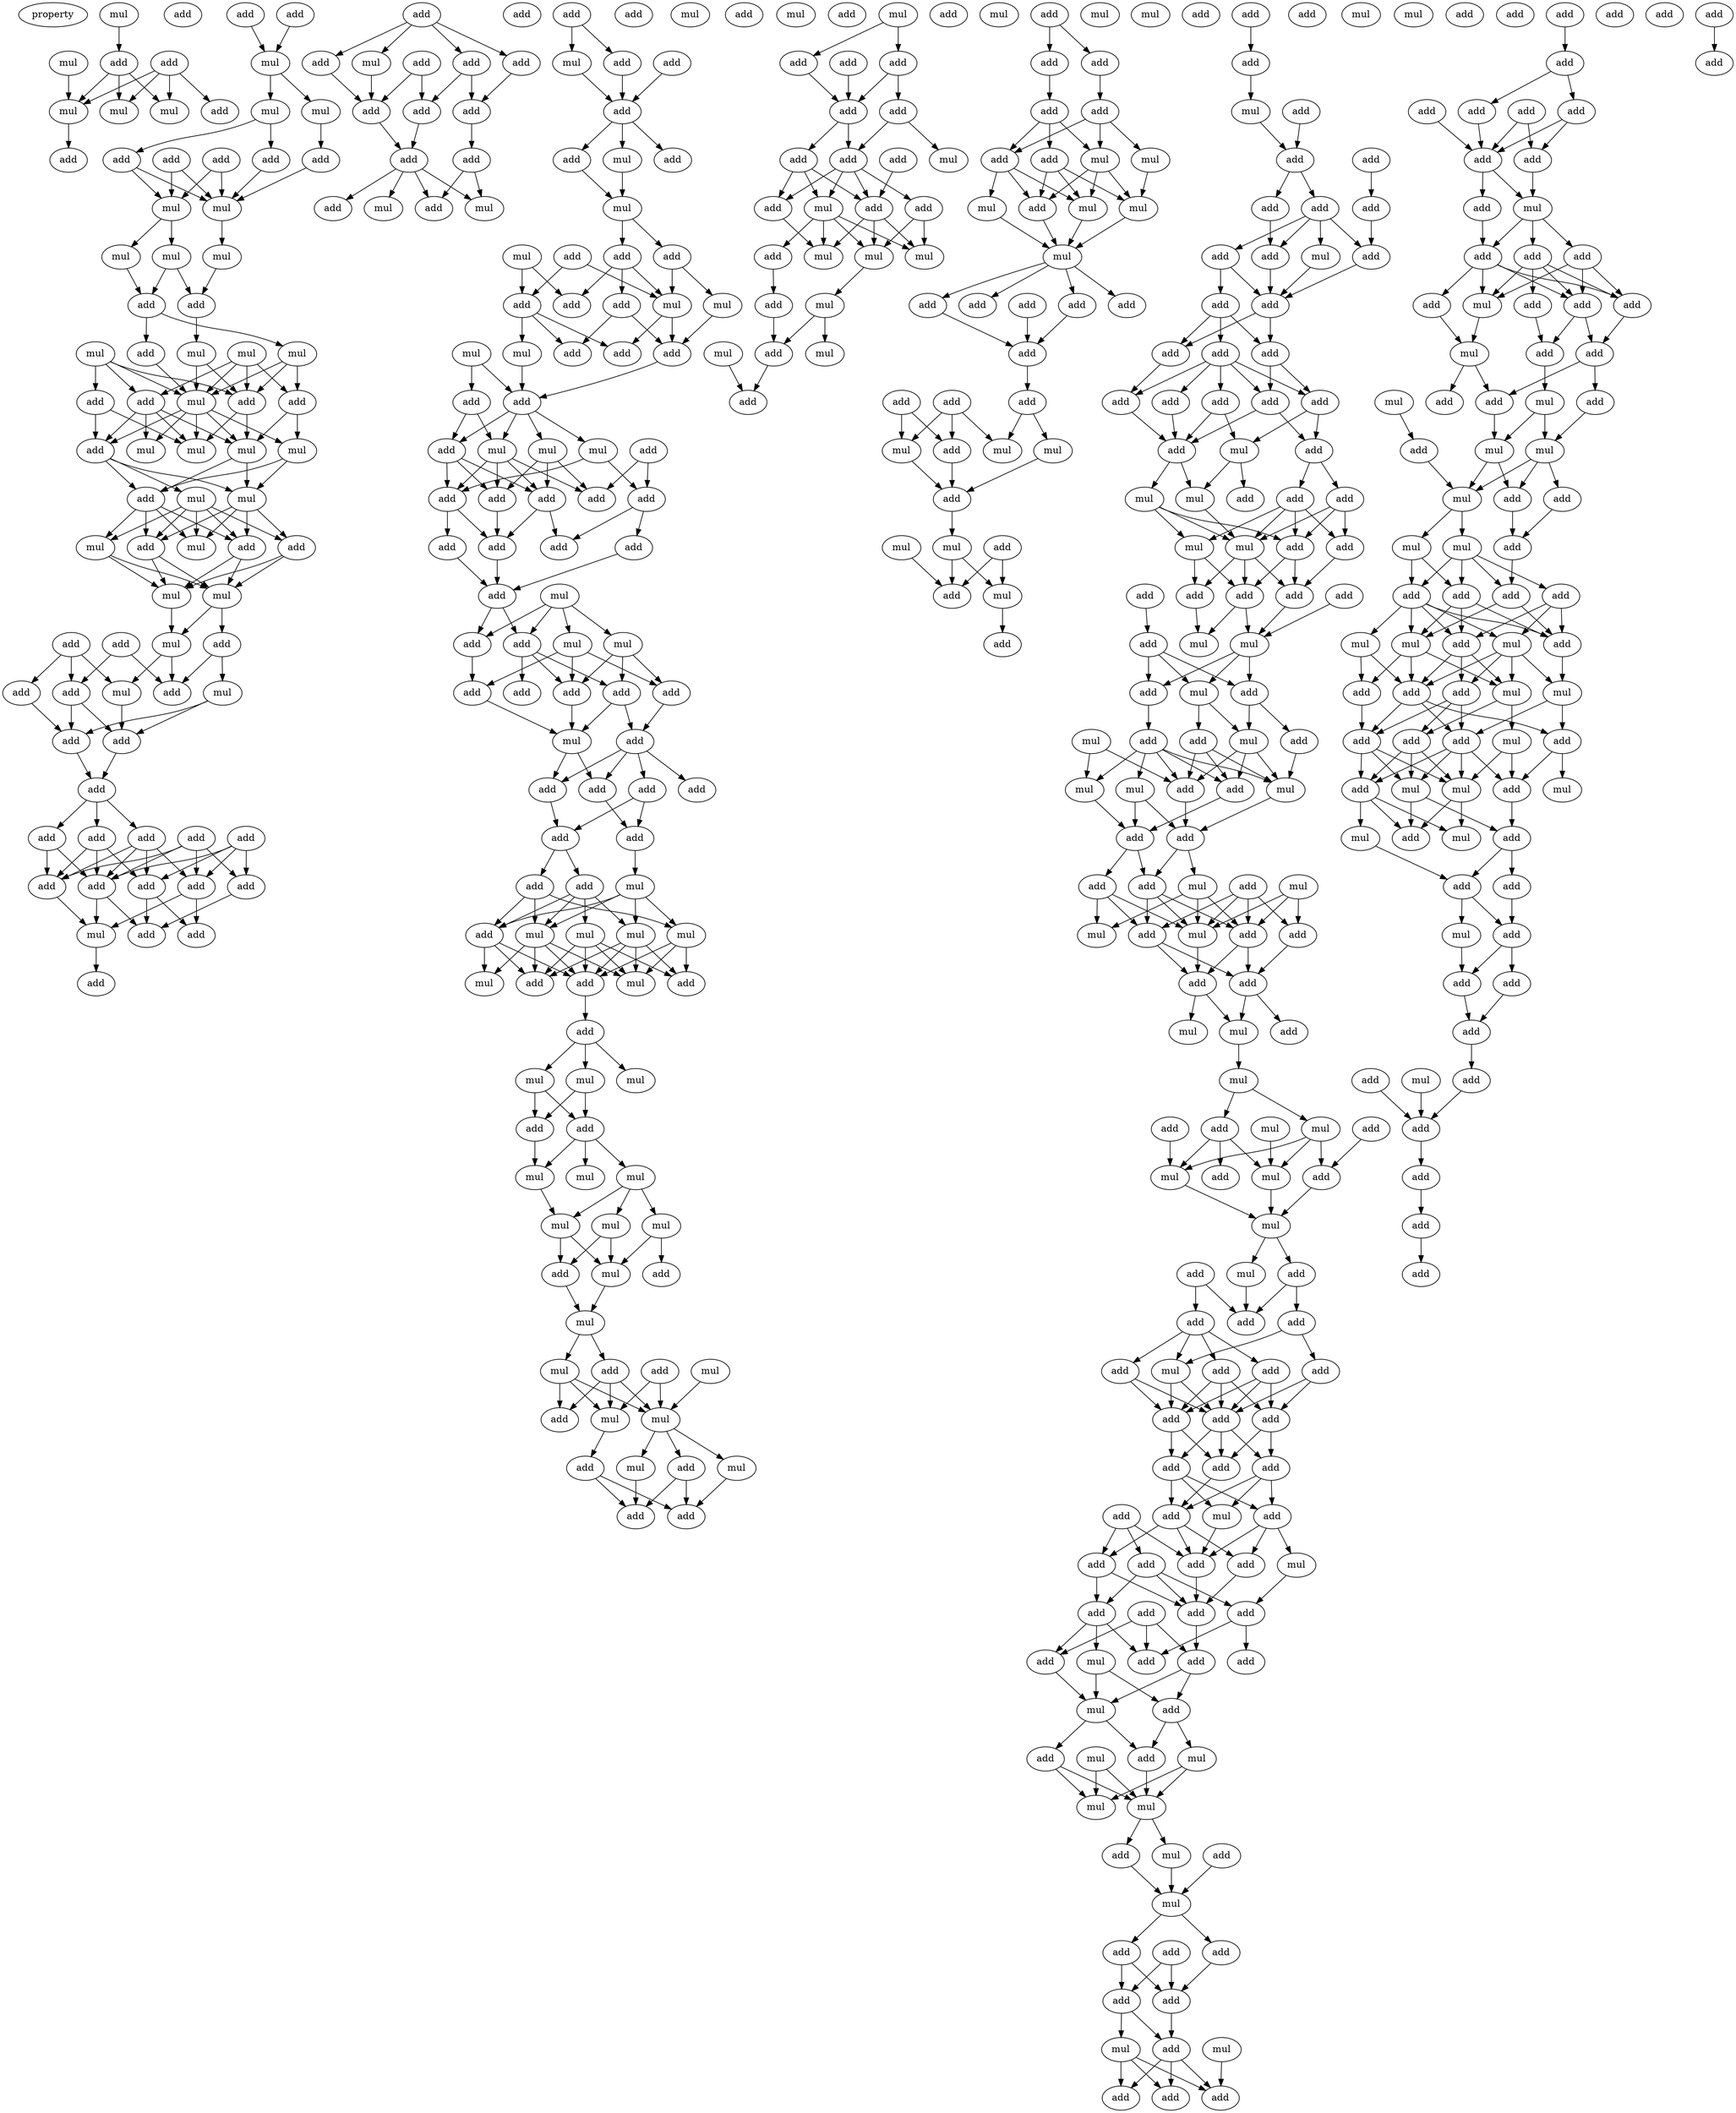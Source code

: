 digraph {
    node [fontcolor=black]
    property [mul=2,lf=1.1]
    0 [ label = mul ];
    1 [ label = add ];
    2 [ label = mul ];
    3 [ label = add ];
    4 [ label = add ];
    5 [ label = mul ];
    6 [ label = mul ];
    7 [ label = add ];
    8 [ label = mul ];
    9 [ label = add ];
    10 [ label = add ];
    11 [ label = add ];
    12 [ label = mul ];
    13 [ label = mul ];
    14 [ label = mul ];
    15 [ label = add ];
    16 [ label = add ];
    17 [ label = add ];
    18 [ label = add ];
    19 [ label = add ];
    20 [ label = mul ];
    21 [ label = mul ];
    22 [ label = mul ];
    23 [ label = mul ];
    24 [ label = mul ];
    25 [ label = add ];
    26 [ label = add ];
    27 [ label = mul ];
    28 [ label = mul ];
    29 [ label = mul ];
    30 [ label = add ];
    31 [ label = mul ];
    32 [ label = mul ];
    33 [ label = add ];
    34 [ label = add ];
    35 [ label = add ];
    36 [ label = add ];
    37 [ label = mul ];
    38 [ label = mul ];
    39 [ label = mul ];
    40 [ label = add ];
    41 [ label = mul ];
    42 [ label = add ];
    43 [ label = mul ];
    44 [ label = mul ];
    45 [ label = add ];
    46 [ label = mul ];
    47 [ label = add ];
    48 [ label = add ];
    49 [ label = mul ];
    50 [ label = mul ];
    51 [ label = mul ];
    52 [ label = add ];
    53 [ label = mul ];
    54 [ label = add ];
    55 [ label = add ];
    56 [ label = mul ];
    57 [ label = add ];
    58 [ label = mul ];
    59 [ label = add ];
    60 [ label = add ];
    61 [ label = add ];
    62 [ label = add ];
    63 [ label = add ];
    64 [ label = add ];
    65 [ label = add ];
    66 [ label = add ];
    67 [ label = add ];
    68 [ label = add ];
    69 [ label = add ];
    70 [ label = add ];
    71 [ label = add ];
    72 [ label = add ];
    73 [ label = add ];
    74 [ label = add ];
    75 [ label = mul ];
    76 [ label = add ];
    77 [ label = add ];
    78 [ label = add ];
    79 [ label = mul ];
    80 [ label = add ];
    81 [ label = add ];
    82 [ label = add ];
    83 [ label = add ];
    84 [ label = add ];
    85 [ label = add ];
    86 [ label = add ];
    87 [ label = add ];
    88 [ label = add ];
    89 [ label = add ];
    90 [ label = add ];
    91 [ label = mul ];
    92 [ label = mul ];
    93 [ label = add ];
    94 [ label = add ];
    95 [ label = add ];
    96 [ label = add ];
    97 [ label = mul ];
    98 [ label = add ];
    99 [ label = mul ];
    100 [ label = add ];
    101 [ label = add ];
    102 [ label = add ];
    103 [ label = add ];
    104 [ label = mul ];
    105 [ label = mul ];
    106 [ label = mul ];
    107 [ label = mul ];
    108 [ label = add ];
    109 [ label = add ];
    110 [ label = add ];
    111 [ label = add ];
    112 [ label = add ];
    113 [ label = mul ];
    114 [ label = mul ];
    115 [ label = add ];
    116 [ label = add ];
    117 [ label = add ];
    118 [ label = mul ];
    119 [ label = add ];
    120 [ label = mul ];
    121 [ label = add ];
    122 [ label = add ];
    123 [ label = add ];
    124 [ label = mul ];
    125 [ label = mul ];
    126 [ label = mul ];
    127 [ label = add ];
    128 [ label = add ];
    129 [ label = add ];
    130 [ label = add ];
    131 [ label = add ];
    132 [ label = add ];
    133 [ label = add ];
    134 [ label = add ];
    135 [ label = add ];
    136 [ label = add ];
    137 [ label = add ];
    138 [ label = mul ];
    139 [ label = add ];
    140 [ label = add ];
    141 [ label = mul ];
    142 [ label = mul ];
    143 [ label = add ];
    144 [ label = add ];
    145 [ label = add ];
    146 [ label = add ];
    147 [ label = add ];
    148 [ label = mul ];
    149 [ label = add ];
    150 [ label = add ];
    151 [ label = add ];
    152 [ label = add ];
    153 [ label = add ];
    154 [ label = add ];
    155 [ label = add ];
    156 [ label = add ];
    157 [ label = mul ];
    158 [ label = add ];
    159 [ label = mul ];
    160 [ label = mul ];
    161 [ label = mul ];
    162 [ label = mul ];
    163 [ label = add ];
    164 [ label = add ];
    165 [ label = mul ];
    166 [ label = add ];
    167 [ label = mul ];
    168 [ label = add ];
    169 [ label = add ];
    170 [ label = mul ];
    171 [ label = mul ];
    172 [ label = mul ];
    173 [ label = add ];
    174 [ label = add ];
    175 [ label = mul ];
    176 [ label = mul ];
    177 [ label = mul ];
    178 [ label = mul ];
    179 [ label = mul ];
    180 [ label = mul ];
    181 [ label = add ];
    182 [ label = add ];
    183 [ label = mul ];
    184 [ label = mul ];
    185 [ label = add ];
    186 [ label = add ];
    187 [ label = add ];
    188 [ label = mul ];
    189 [ label = mul ];
    190 [ label = mul ];
    191 [ label = add ];
    192 [ label = mul ];
    193 [ label = add ];
    194 [ label = mul ];
    195 [ label = add ];
    196 [ label = mul ];
    197 [ label = add ];
    198 [ label = add ];
    199 [ label = mul ];
    200 [ label = add ];
    201 [ label = add ];
    202 [ label = add ];
    203 [ label = add ];
    204 [ label = add ];
    205 [ label = add ];
    206 [ label = add ];
    207 [ label = mul ];
    208 [ label = add ];
    209 [ label = add ];
    210 [ label = add ];
    211 [ label = mul ];
    212 [ label = add ];
    213 [ label = mul ];
    214 [ label = add ];
    215 [ label = mul ];
    216 [ label = mul ];
    217 [ label = mul ];
    218 [ label = add ];
    219 [ label = mul ];
    220 [ label = add ];
    221 [ label = mul ];
    222 [ label = add ];
    223 [ label = mul ];
    224 [ label = add ];
    225 [ label = add ];
    226 [ label = mul ];
    227 [ label = mul ];
    228 [ label = add ];
    229 [ label = add ];
    230 [ label = add ];
    231 [ label = add ];
    232 [ label = mul ];
    233 [ label = add ];
    234 [ label = add ];
    235 [ label = mul ];
    236 [ label = mul ];
    237 [ label = mul ];
    238 [ label = mul ];
    239 [ label = add ];
    240 [ label = mul ];
    241 [ label = add ];
    242 [ label = add ];
    243 [ label = add ];
    244 [ label = add ];
    245 [ label = add ];
    246 [ label = add ];
    247 [ label = add ];
    248 [ label = add ];
    249 [ label = add ];
    250 [ label = mul ];
    251 [ label = add ];
    252 [ label = mul ];
    253 [ label = mul ];
    254 [ label = add ];
    255 [ label = mul ];
    256 [ label = add ];
    257 [ label = mul ];
    258 [ label = add ];
    259 [ label = add ];
    260 [ label = mul ];
    261 [ label = add ];
    262 [ label = add ];
    263 [ label = add ];
    264 [ label = add ];
    265 [ label = add ];
    266 [ label = mul ];
    267 [ label = add ];
    268 [ label = add ];
    269 [ label = add ];
    270 [ label = add ];
    271 [ label = add ];
    272 [ label = mul ];
    273 [ label = add ];
    274 [ label = add ];
    275 [ label = add ];
    276 [ label = mul ];
    277 [ label = add ];
    278 [ label = add ];
    279 [ label = add ];
    280 [ label = add ];
    281 [ label = add ];
    282 [ label = add ];
    283 [ label = add ];
    284 [ label = add ];
    285 [ label = add ];
    286 [ label = add ];
    287 [ label = add ];
    288 [ label = add ];
    289 [ label = mul ];
    290 [ label = add ];
    291 [ label = mul ];
    292 [ label = add ];
    293 [ label = mul ];
    294 [ label = add ];
    295 [ label = mul ];
    296 [ label = add ];
    297 [ label = add ];
    298 [ label = mul ];
    299 [ label = add ];
    300 [ label = add ];
    301 [ label = add ];
    302 [ label = add ];
    303 [ label = add ];
    304 [ label = mul ];
    305 [ label = mul ];
    306 [ label = add ];
    307 [ label = add ];
    308 [ label = add ];
    309 [ label = mul ];
    310 [ label = mul ];
    311 [ label = mul ];
    312 [ label = add ];
    313 [ label = add ];
    314 [ label = add ];
    315 [ label = mul ];
    316 [ label = add ];
    317 [ label = mul ];
    318 [ label = add ];
    319 [ label = mul ];
    320 [ label = add ];
    321 [ label = add ];
    322 [ label = add ];
    323 [ label = add ];
    324 [ label = add ];
    325 [ label = mul ];
    326 [ label = mul ];
    327 [ label = add ];
    328 [ label = add ];
    329 [ label = add ];
    330 [ label = mul ];
    331 [ label = mul ];
    332 [ label = add ];
    333 [ label = add ];
    334 [ label = mul ];
    335 [ label = add ];
    336 [ label = mul ];
    337 [ label = mul ];
    338 [ label = mul ];
    339 [ label = mul ];
    340 [ label = add ];
    341 [ label = mul ];
    342 [ label = add ];
    343 [ label = add ];
    344 [ label = add ];
    345 [ label = mul ];
    346 [ label = add ];
    347 [ label = mul ];
    348 [ label = mul ];
    349 [ label = mul ];
    350 [ label = add ];
    351 [ label = add ];
    352 [ label = add ];
    353 [ label = add ];
    354 [ label = add ];
    355 [ label = add ];
    356 [ label = add ];
    357 [ label = add ];
    358 [ label = add ];
    359 [ label = mul ];
    360 [ label = add ];
    361 [ label = add ];
    362 [ label = add ];
    363 [ label = add ];
    364 [ label = add ];
    365 [ label = add ];
    366 [ label = add ];
    367 [ label = add ];
    368 [ label = mul ];
    369 [ label = add ];
    370 [ label = add ];
    371 [ label = mul ];
    372 [ label = add ];
    373 [ label = add ];
    374 [ label = add ];
    375 [ label = add ];
    376 [ label = add ];
    377 [ label = add ];
    378 [ label = add ];
    379 [ label = add ];
    380 [ label = add ];
    381 [ label = add ];
    382 [ label = add ];
    383 [ label = mul ];
    384 [ label = add ];
    385 [ label = add ];
    386 [ label = mul ];
    387 [ label = add ];
    388 [ label = add ];
    389 [ label = mul ];
    390 [ label = mul ];
    391 [ label = mul ];
    392 [ label = mul ];
    393 [ label = mul ];
    394 [ label = add ];
    395 [ label = add ];
    396 [ label = mul ];
    397 [ label = add ];
    398 [ label = add ];
    399 [ label = add ];
    400 [ label = add ];
    401 [ label = add ];
    402 [ label = add ];
    403 [ label = mul ];
    404 [ label = mul ];
    405 [ label = add ];
    406 [ label = add ];
    407 [ label = add ];
    408 [ label = add ];
    409 [ label = add ];
    410 [ label = add ];
    411 [ label = add ];
    412 [ label = add ];
    413 [ label = add ];
    414 [ label = add ];
    415 [ label = add ];
    416 [ label = add ];
    417 [ label = add ];
    418 [ label = mul ];
    419 [ label = add ];
    420 [ label = add ];
    421 [ label = add ];
    422 [ label = add ];
    423 [ label = add ];
    424 [ label = mul ];
    425 [ label = add ];
    426 [ label = add ];
    427 [ label = add ];
    428 [ label = add ];
    429 [ label = mul ];
    430 [ label = add ];
    431 [ label = add ];
    432 [ label = mul ];
    433 [ label = add ];
    434 [ label = mul ];
    435 [ label = add ];
    436 [ label = mul ];
    437 [ label = mul ];
    438 [ label = add ];
    439 [ label = mul ];
    440 [ label = add ];
    441 [ label = add ];
    442 [ label = mul ];
    443 [ label = mul ];
    444 [ label = add ];
    445 [ label = add ];
    446 [ label = add ];
    447 [ label = add ];
    448 [ label = mul ];
    449 [ label = add ];
    450 [ label = mul ];
    451 [ label = add ];
    452 [ label = mul ];
    453 [ label = mul ];
    454 [ label = add ];
    455 [ label = mul ];
    456 [ label = add ];
    457 [ label = add ];
    458 [ label = add ];
    459 [ label = add ];
    460 [ label = add ];
    461 [ label = mul ];
    462 [ label = add ];
    463 [ label = mul ];
    464 [ label = mul ];
    465 [ label = add ];
    466 [ label = add ];
    467 [ label = mul ];
    468 [ label = add ];
    469 [ label = add ];
    470 [ label = mul ];
    471 [ label = mul ];
    472 [ label = add ];
    473 [ label = add ];
    474 [ label = mul ];
    475 [ label = add ];
    476 [ label = add ];
    477 [ label = add ];
    478 [ label = add ];
    479 [ label = add ];
    480 [ label = mul ];
    481 [ label = add ];
    482 [ label = add ];
    483 [ label = add ];
    484 [ label = add ];
    485 [ label = add ];
    486 [ label = add ];
    487 [ label = add ];
    488 [ label = add ];
    489 [ label = add ];
    0 -> 4 [ name = 0 ];
    2 -> 5 [ name = 1 ];
    3 -> 5 [ name = 2 ];
    3 -> 6 [ name = 3 ];
    3 -> 7 [ name = 4 ];
    3 -> 8 [ name = 5 ];
    4 -> 5 [ name = 6 ];
    4 -> 6 [ name = 7 ];
    4 -> 8 [ name = 8 ];
    5 -> 9 [ name = 9 ];
    10 -> 12 [ name = 10 ];
    11 -> 12 [ name = 11 ];
    12 -> 13 [ name = 12 ];
    12 -> 14 [ name = 13 ];
    13 -> 16 [ name = 14 ];
    14 -> 15 [ name = 15 ];
    14 -> 17 [ name = 16 ];
    15 -> 20 [ name = 17 ];
    16 -> 20 [ name = 18 ];
    17 -> 20 [ name = 19 ];
    17 -> 21 [ name = 20 ];
    18 -> 20 [ name = 21 ];
    18 -> 21 [ name = 22 ];
    19 -> 20 [ name = 23 ];
    19 -> 21 [ name = 24 ];
    20 -> 22 [ name = 25 ];
    21 -> 23 [ name = 26 ];
    21 -> 24 [ name = 27 ];
    22 -> 26 [ name = 28 ];
    23 -> 25 [ name = 29 ];
    24 -> 25 [ name = 30 ];
    24 -> 26 [ name = 31 ];
    25 -> 29 [ name = 32 ];
    25 -> 30 [ name = 33 ];
    26 -> 31 [ name = 34 ];
    27 -> 32 [ name = 35 ];
    27 -> 34 [ name = 36 ];
    27 -> 35 [ name = 37 ];
    27 -> 36 [ name = 38 ];
    28 -> 32 [ name = 39 ];
    28 -> 33 [ name = 40 ];
    28 -> 35 [ name = 41 ];
    28 -> 36 [ name = 42 ];
    29 -> 32 [ name = 43 ];
    29 -> 34 [ name = 44 ];
    29 -> 36 [ name = 45 ];
    30 -> 32 [ name = 46 ];
    31 -> 32 [ name = 47 ];
    31 -> 36 [ name = 48 ];
    32 -> 37 [ name = 49 ];
    32 -> 38 [ name = 50 ];
    32 -> 39 [ name = 51 ];
    32 -> 40 [ name = 52 ];
    32 -> 41 [ name = 53 ];
    33 -> 39 [ name = 54 ];
    33 -> 40 [ name = 55 ];
    34 -> 37 [ name = 56 ];
    34 -> 41 [ name = 57 ];
    35 -> 38 [ name = 58 ];
    35 -> 39 [ name = 59 ];
    35 -> 40 [ name = 60 ];
    35 -> 41 [ name = 61 ];
    36 -> 39 [ name = 62 ];
    36 -> 41 [ name = 63 ];
    37 -> 42 [ name = 64 ];
    37 -> 44 [ name = 65 ];
    40 -> 42 [ name = 66 ];
    40 -> 43 [ name = 67 ];
    40 -> 44 [ name = 68 ];
    41 -> 42 [ name = 69 ];
    41 -> 44 [ name = 70 ];
    42 -> 45 [ name = 71 ];
    42 -> 46 [ name = 72 ];
    42 -> 47 [ name = 73 ];
    42 -> 49 [ name = 74 ];
    43 -> 45 [ name = 75 ];
    43 -> 46 [ name = 76 ];
    43 -> 47 [ name = 77 ];
    43 -> 48 [ name = 78 ];
    43 -> 49 [ name = 79 ];
    44 -> 45 [ name = 80 ];
    44 -> 47 [ name = 81 ];
    44 -> 48 [ name = 82 ];
    44 -> 49 [ name = 83 ];
    45 -> 50 [ name = 84 ];
    45 -> 51 [ name = 85 ];
    46 -> 50 [ name = 86 ];
    46 -> 51 [ name = 87 ];
    47 -> 50 [ name = 88 ];
    47 -> 51 [ name = 89 ];
    48 -> 50 [ name = 90 ];
    48 -> 51 [ name = 91 ];
    50 -> 53 [ name = 92 ];
    50 -> 55 [ name = 93 ];
    51 -> 53 [ name = 94 ];
    52 -> 56 [ name = 95 ];
    52 -> 57 [ name = 96 ];
    52 -> 60 [ name = 97 ];
    53 -> 56 [ name = 98 ];
    53 -> 59 [ name = 99 ];
    54 -> 57 [ name = 100 ];
    54 -> 59 [ name = 101 ];
    55 -> 58 [ name = 102 ];
    55 -> 59 [ name = 103 ];
    56 -> 62 [ name = 104 ];
    57 -> 61 [ name = 105 ];
    57 -> 62 [ name = 106 ];
    58 -> 61 [ name = 107 ];
    58 -> 62 [ name = 108 ];
    60 -> 61 [ name = 109 ];
    61 -> 63 [ name = 110 ];
    62 -> 63 [ name = 111 ];
    63 -> 65 [ name = 112 ];
    63 -> 67 [ name = 113 ];
    63 -> 68 [ name = 114 ];
    64 -> 69 [ name = 115 ];
    64 -> 71 [ name = 116 ];
    64 -> 72 [ name = 117 ];
    64 -> 73 [ name = 118 ];
    65 -> 69 [ name = 119 ];
    65 -> 70 [ name = 120 ];
    65 -> 72 [ name = 121 ];
    65 -> 73 [ name = 122 ];
    66 -> 70 [ name = 123 ];
    66 -> 71 [ name = 124 ];
    66 -> 72 [ name = 125 ];
    66 -> 73 [ name = 126 ];
    67 -> 70 [ name = 127 ];
    67 -> 73 [ name = 128 ];
    68 -> 69 [ name = 129 ];
    68 -> 70 [ name = 130 ];
    68 -> 73 [ name = 131 ];
    69 -> 74 [ name = 132 ];
    69 -> 76 [ name = 133 ];
    70 -> 75 [ name = 134 ];
    71 -> 74 [ name = 135 ];
    72 -> 75 [ name = 136 ];
    72 -> 76 [ name = 137 ];
    73 -> 74 [ name = 138 ];
    73 -> 75 [ name = 139 ];
    75 -> 77 [ name = 140 ];
    78 -> 79 [ name = 141 ];
    78 -> 81 [ name = 142 ];
    78 -> 82 [ name = 143 ];
    78 -> 83 [ name = 144 ];
    79 -> 85 [ name = 145 ];
    80 -> 84 [ name = 146 ];
    80 -> 85 [ name = 147 ];
    81 -> 85 [ name = 148 ];
    82 -> 86 [ name = 149 ];
    83 -> 84 [ name = 150 ];
    83 -> 86 [ name = 151 ];
    84 -> 88 [ name = 152 ];
    85 -> 88 [ name = 153 ];
    86 -> 87 [ name = 154 ];
    87 -> 89 [ name = 155 ];
    87 -> 92 [ name = 156 ];
    88 -> 89 [ name = 157 ];
    88 -> 90 [ name = 158 ];
    88 -> 91 [ name = 159 ];
    88 -> 92 [ name = 160 ];
    94 -> 95 [ name = 161 ];
    94 -> 97 [ name = 162 ];
    95 -> 100 [ name = 163 ];
    97 -> 100 [ name = 164 ];
    98 -> 100 [ name = 165 ];
    100 -> 101 [ name = 166 ];
    100 -> 102 [ name = 167 ];
    100 -> 104 [ name = 168 ];
    101 -> 106 [ name = 169 ];
    104 -> 106 [ name = 170 ];
    106 -> 109 [ name = 171 ];
    106 -> 110 [ name = 172 ];
    107 -> 112 [ name = 173 ];
    107 -> 115 [ name = 174 ];
    108 -> 114 [ name = 175 ];
    108 -> 115 [ name = 176 ];
    109 -> 113 [ name = 177 ];
    109 -> 114 [ name = 178 ];
    110 -> 111 [ name = 179 ];
    110 -> 112 [ name = 180 ];
    110 -> 114 [ name = 181 ];
    111 -> 116 [ name = 182 ];
    111 -> 119 [ name = 183 ];
    113 -> 116 [ name = 184 ];
    114 -> 116 [ name = 185 ];
    114 -> 117 [ name = 186 ];
    115 -> 117 [ name = 187 ];
    115 -> 119 [ name = 188 ];
    115 -> 120 [ name = 189 ];
    116 -> 121 [ name = 190 ];
    118 -> 121 [ name = 191 ];
    118 -> 122 [ name = 192 ];
    120 -> 121 [ name = 193 ];
    121 -> 123 [ name = 194 ];
    121 -> 124 [ name = 195 ];
    121 -> 125 [ name = 196 ];
    121 -> 126 [ name = 197 ];
    122 -> 123 [ name = 198 ];
    122 -> 126 [ name = 199 ];
    123 -> 128 [ name = 200 ];
    123 -> 130 [ name = 201 ];
    123 -> 131 [ name = 202 ];
    124 -> 128 [ name = 203 ];
    124 -> 129 [ name = 204 ];
    125 -> 130 [ name = 205 ];
    125 -> 131 [ name = 206 ];
    125 -> 132 [ name = 207 ];
    126 -> 128 [ name = 208 ];
    126 -> 130 [ name = 209 ];
    126 -> 131 [ name = 210 ];
    126 -> 132 [ name = 211 ];
    127 -> 129 [ name = 212 ];
    127 -> 132 [ name = 213 ];
    128 -> 133 [ name = 214 ];
    128 -> 135 [ name = 215 ];
    129 -> 134 [ name = 216 ];
    129 -> 136 [ name = 217 ];
    130 -> 135 [ name = 218 ];
    131 -> 135 [ name = 219 ];
    131 -> 136 [ name = 220 ];
    133 -> 137 [ name = 221 ];
    134 -> 137 [ name = 222 ];
    135 -> 137 [ name = 223 ];
    137 -> 139 [ name = 224 ];
    137 -> 140 [ name = 225 ];
    138 -> 139 [ name = 226 ];
    138 -> 140 [ name = 227 ];
    138 -> 141 [ name = 228 ];
    138 -> 142 [ name = 229 ];
    139 -> 143 [ name = 230 ];
    139 -> 145 [ name = 231 ];
    139 -> 146 [ name = 232 ];
    140 -> 147 [ name = 233 ];
    141 -> 144 [ name = 234 ];
    141 -> 146 [ name = 235 ];
    141 -> 147 [ name = 236 ];
    142 -> 144 [ name = 237 ];
    142 -> 145 [ name = 238 ];
    142 -> 146 [ name = 239 ];
    144 -> 149 [ name = 240 ];
    145 -> 148 [ name = 241 ];
    145 -> 149 [ name = 242 ];
    146 -> 148 [ name = 243 ];
    147 -> 148 [ name = 244 ];
    148 -> 151 [ name = 245 ];
    148 -> 152 [ name = 246 ];
    149 -> 150 [ name = 247 ];
    149 -> 151 [ name = 248 ];
    149 -> 152 [ name = 249 ];
    149 -> 153 [ name = 250 ];
    150 -> 154 [ name = 251 ];
    150 -> 155 [ name = 252 ];
    151 -> 154 [ name = 253 ];
    152 -> 155 [ name = 254 ];
    154 -> 156 [ name = 255 ];
    154 -> 158 [ name = 256 ];
    155 -> 157 [ name = 257 ];
    156 -> 159 [ name = 258 ];
    156 -> 160 [ name = 259 ];
    156 -> 161 [ name = 260 ];
    156 -> 163 [ name = 261 ];
    157 -> 160 [ name = 262 ];
    157 -> 161 [ name = 263 ];
    157 -> 162 [ name = 264 ];
    157 -> 163 [ name = 265 ];
    158 -> 160 [ name = 266 ];
    158 -> 162 [ name = 267 ];
    158 -> 163 [ name = 268 ];
    159 -> 164 [ name = 269 ];
    159 -> 166 [ name = 270 ];
    159 -> 167 [ name = 271 ];
    159 -> 168 [ name = 272 ];
    160 -> 164 [ name = 273 ];
    160 -> 165 [ name = 274 ];
    160 -> 166 [ name = 275 ];
    160 -> 167 [ name = 276 ];
    161 -> 164 [ name = 277 ];
    161 -> 166 [ name = 278 ];
    161 -> 167 [ name = 279 ];
    161 -> 168 [ name = 280 ];
    162 -> 164 [ name = 281 ];
    162 -> 167 [ name = 282 ];
    162 -> 168 [ name = 283 ];
    163 -> 164 [ name = 284 ];
    163 -> 165 [ name = 285 ];
    163 -> 166 [ name = 286 ];
    164 -> 169 [ name = 287 ];
    169 -> 170 [ name = 288 ];
    169 -> 171 [ name = 289 ];
    169 -> 172 [ name = 290 ];
    170 -> 173 [ name = 291 ];
    170 -> 174 [ name = 292 ];
    171 -> 173 [ name = 293 ];
    171 -> 174 [ name = 294 ];
    173 -> 175 [ name = 295 ];
    173 -> 176 [ name = 296 ];
    173 -> 177 [ name = 297 ];
    174 -> 176 [ name = 298 ];
    176 -> 180 [ name = 299 ];
    177 -> 178 [ name = 300 ];
    177 -> 179 [ name = 301 ];
    177 -> 180 [ name = 302 ];
    178 -> 181 [ name = 303 ];
    178 -> 183 [ name = 304 ];
    179 -> 182 [ name = 305 ];
    179 -> 183 [ name = 306 ];
    180 -> 181 [ name = 307 ];
    180 -> 183 [ name = 308 ];
    181 -> 184 [ name = 309 ];
    183 -> 184 [ name = 310 ];
    184 -> 186 [ name = 311 ];
    184 -> 188 [ name = 312 ];
    185 -> 190 [ name = 313 ];
    185 -> 192 [ name = 314 ];
    186 -> 190 [ name = 315 ];
    186 -> 191 [ name = 316 ];
    186 -> 192 [ name = 317 ];
    188 -> 190 [ name = 318 ];
    188 -> 191 [ name = 319 ];
    188 -> 192 [ name = 320 ];
    189 -> 190 [ name = 321 ];
    190 -> 194 [ name = 322 ];
    190 -> 195 [ name = 323 ];
    190 -> 196 [ name = 324 ];
    192 -> 193 [ name = 325 ];
    193 -> 197 [ name = 326 ];
    193 -> 198 [ name = 327 ];
    194 -> 197 [ name = 328 ];
    195 -> 197 [ name = 329 ];
    195 -> 198 [ name = 330 ];
    196 -> 198 [ name = 331 ];
    199 -> 200 [ name = 332 ];
    199 -> 202 [ name = 333 ];
    200 -> 203 [ name = 334 ];
    200 -> 204 [ name = 335 ];
    201 -> 204 [ name = 336 ];
    202 -> 204 [ name = 337 ];
    203 -> 205 [ name = 338 ];
    203 -> 207 [ name = 339 ];
    204 -> 205 [ name = 340 ];
    204 -> 208 [ name = 341 ];
    205 -> 209 [ name = 342 ];
    205 -> 210 [ name = 343 ];
    205 -> 211 [ name = 344 ];
    205 -> 212 [ name = 345 ];
    206 -> 212 [ name = 346 ];
    208 -> 210 [ name = 347 ];
    208 -> 211 [ name = 348 ];
    208 -> 212 [ name = 349 ];
    209 -> 213 [ name = 350 ];
    209 -> 216 [ name = 351 ];
    210 -> 215 [ name = 352 ];
    211 -> 213 [ name = 353 ];
    211 -> 214 [ name = 354 ];
    211 -> 215 [ name = 355 ];
    211 -> 216 [ name = 356 ];
    212 -> 213 [ name = 357 ];
    212 -> 215 [ name = 358 ];
    212 -> 216 [ name = 359 ];
    213 -> 217 [ name = 360 ];
    214 -> 218 [ name = 361 ];
    217 -> 220 [ name = 362 ];
    217 -> 221 [ name = 363 ];
    218 -> 220 [ name = 364 ];
    219 -> 224 [ name = 365 ];
    220 -> 224 [ name = 366 ];
    225 -> 228 [ name = 367 ];
    225 -> 229 [ name = 368 ];
    228 -> 230 [ name = 369 ];
    229 -> 231 [ name = 370 ];
    230 -> 232 [ name = 371 ];
    230 -> 233 [ name = 372 ];
    230 -> 235 [ name = 373 ];
    231 -> 232 [ name = 374 ];
    231 -> 233 [ name = 375 ];
    231 -> 234 [ name = 376 ];
    232 -> 236 [ name = 377 ];
    232 -> 238 [ name = 378 ];
    232 -> 239 [ name = 379 ];
    233 -> 236 [ name = 380 ];
    233 -> 237 [ name = 381 ];
    233 -> 239 [ name = 382 ];
    234 -> 236 [ name = 383 ];
    234 -> 238 [ name = 384 ];
    234 -> 239 [ name = 385 ];
    235 -> 238 [ name = 386 ];
    236 -> 240 [ name = 387 ];
    237 -> 240 [ name = 388 ];
    238 -> 240 [ name = 389 ];
    239 -> 240 [ name = 390 ];
    240 -> 241 [ name = 391 ];
    240 -> 242 [ name = 392 ];
    240 -> 243 [ name = 393 ];
    240 -> 245 [ name = 394 ];
    241 -> 246 [ name = 395 ];
    244 -> 246 [ name = 396 ];
    245 -> 246 [ name = 397 ];
    246 -> 248 [ name = 398 ];
    247 -> 251 [ name = 399 ];
    247 -> 253 [ name = 400 ];
    248 -> 250 [ name = 401 ];
    248 -> 252 [ name = 402 ];
    249 -> 250 [ name = 403 ];
    249 -> 251 [ name = 404 ];
    249 -> 253 [ name = 405 ];
    251 -> 254 [ name = 406 ];
    252 -> 254 [ name = 407 ];
    253 -> 254 [ name = 408 ];
    254 -> 255 [ name = 409 ];
    255 -> 259 [ name = 410 ];
    255 -> 260 [ name = 411 ];
    257 -> 259 [ name = 412 ];
    258 -> 259 [ name = 413 ];
    258 -> 260 [ name = 414 ];
    260 -> 261 [ name = 415 ];
    262 -> 263 [ name = 416 ];
    263 -> 266 [ name = 417 ];
    265 -> 267 [ name = 418 ];
    266 -> 267 [ name = 419 ];
    267 -> 269 [ name = 420 ];
    267 -> 271 [ name = 421 ];
    268 -> 270 [ name = 422 ];
    269 -> 274 [ name = 423 ];
    270 -> 275 [ name = 424 ];
    271 -> 273 [ name = 425 ];
    271 -> 274 [ name = 426 ];
    271 -> 275 [ name = 427 ];
    271 -> 276 [ name = 428 ];
    273 -> 277 [ name = 429 ];
    273 -> 278 [ name = 430 ];
    274 -> 277 [ name = 431 ];
    275 -> 277 [ name = 432 ];
    276 -> 277 [ name = 433 ];
    277 -> 280 [ name = 434 ];
    277 -> 281 [ name = 435 ];
    278 -> 279 [ name = 436 ];
    278 -> 280 [ name = 437 ];
    278 -> 281 [ name = 438 ];
    279 -> 282 [ name = 439 ];
    279 -> 283 [ name = 440 ];
    279 -> 284 [ name = 441 ];
    279 -> 285 [ name = 442 ];
    279 -> 286 [ name = 443 ];
    280 -> 286 [ name = 444 ];
    281 -> 284 [ name = 445 ];
    281 -> 285 [ name = 446 ];
    282 -> 288 [ name = 447 ];
    282 -> 289 [ name = 448 ];
    283 -> 288 [ name = 449 ];
    284 -> 287 [ name = 450 ];
    284 -> 289 [ name = 451 ];
    285 -> 287 [ name = 452 ];
    285 -> 288 [ name = 453 ];
    286 -> 288 [ name = 454 ];
    287 -> 290 [ name = 455 ];
    287 -> 292 [ name = 456 ];
    288 -> 291 [ name = 457 ];
    288 -> 293 [ name = 458 ];
    289 -> 291 [ name = 459 ];
    289 -> 294 [ name = 460 ];
    290 -> 296 [ name = 461 ];
    290 -> 297 [ name = 462 ];
    290 -> 298 [ name = 463 ];
    291 -> 298 [ name = 464 ];
    292 -> 295 [ name = 465 ];
    292 -> 296 [ name = 466 ];
    292 -> 297 [ name = 467 ];
    292 -> 298 [ name = 468 ];
    293 -> 295 [ name = 469 ];
    293 -> 297 [ name = 470 ];
    293 -> 298 [ name = 471 ];
    295 -> 299 [ name = 472 ];
    295 -> 301 [ name = 473 ];
    296 -> 303 [ name = 474 ];
    297 -> 299 [ name = 475 ];
    297 -> 303 [ name = 476 ];
    298 -> 299 [ name = 477 ];
    298 -> 301 [ name = 478 ];
    298 -> 303 [ name = 479 ];
    299 -> 304 [ name = 480 ];
    299 -> 305 [ name = 481 ];
    300 -> 304 [ name = 482 ];
    301 -> 305 [ name = 483 ];
    302 -> 306 [ name = 484 ];
    303 -> 304 [ name = 485 ];
    304 -> 307 [ name = 486 ];
    304 -> 308 [ name = 487 ];
    304 -> 309 [ name = 488 ];
    306 -> 307 [ name = 489 ];
    306 -> 308 [ name = 490 ];
    306 -> 309 [ name = 491 ];
    307 -> 313 [ name = 492 ];
    308 -> 311 [ name = 493 ];
    308 -> 314 [ name = 494 ];
    309 -> 311 [ name = 495 ];
    309 -> 312 [ name = 496 ];
    310 -> 317 [ name = 497 ];
    310 -> 318 [ name = 498 ];
    311 -> 315 [ name = 499 ];
    311 -> 316 [ name = 500 ];
    311 -> 318 [ name = 501 ];
    312 -> 315 [ name = 502 ];
    312 -> 316 [ name = 503 ];
    312 -> 318 [ name = 504 ];
    313 -> 315 [ name = 505 ];
    313 -> 316 [ name = 506 ];
    313 -> 317 [ name = 507 ];
    313 -> 318 [ name = 508 ];
    313 -> 319 [ name = 509 ];
    314 -> 315 [ name = 510 ];
    315 -> 321 [ name = 511 ];
    316 -> 320 [ name = 512 ];
    317 -> 320 [ name = 513 ];
    318 -> 321 [ name = 514 ];
    319 -> 320 [ name = 515 ];
    319 -> 321 [ name = 516 ];
    320 -> 322 [ name = 517 ];
    320 -> 324 [ name = 518 ];
    321 -> 324 [ name = 519 ];
    321 -> 326 [ name = 520 ];
    322 -> 328 [ name = 521 ];
    322 -> 330 [ name = 522 ];
    322 -> 331 [ name = 523 ];
    323 -> 327 [ name = 524 ];
    323 -> 328 [ name = 525 ];
    323 -> 329 [ name = 526 ];
    323 -> 330 [ name = 527 ];
    324 -> 327 [ name = 528 ];
    324 -> 328 [ name = 529 ];
    324 -> 330 [ name = 530 ];
    325 -> 327 [ name = 531 ];
    325 -> 329 [ name = 532 ];
    325 -> 330 [ name = 533 ];
    326 -> 327 [ name = 534 ];
    326 -> 330 [ name = 535 ];
    326 -> 331 [ name = 536 ];
    327 -> 332 [ name = 537 ];
    327 -> 333 [ name = 538 ];
    328 -> 332 [ name = 539 ];
    328 -> 333 [ name = 540 ];
    329 -> 332 [ name = 541 ];
    330 -> 333 [ name = 542 ];
    332 -> 335 [ name = 543 ];
    332 -> 337 [ name = 544 ];
    333 -> 336 [ name = 545 ];
    333 -> 337 [ name = 546 ];
    337 -> 338 [ name = 547 ];
    338 -> 341 [ name = 548 ];
    338 -> 342 [ name = 549 ];
    339 -> 345 [ name = 550 ];
    340 -> 346 [ name = 551 ];
    341 -> 345 [ name = 552 ];
    341 -> 346 [ name = 553 ];
    341 -> 347 [ name = 554 ];
    342 -> 344 [ name = 555 ];
    342 -> 345 [ name = 556 ];
    342 -> 347 [ name = 557 ];
    343 -> 347 [ name = 558 ];
    345 -> 348 [ name = 559 ];
    346 -> 348 [ name = 560 ];
    347 -> 348 [ name = 561 ];
    348 -> 349 [ name = 562 ];
    348 -> 352 [ name = 563 ];
    349 -> 353 [ name = 564 ];
    351 -> 353 [ name = 565 ];
    351 -> 354 [ name = 566 ];
    352 -> 353 [ name = 567 ];
    352 -> 355 [ name = 568 ];
    354 -> 356 [ name = 569 ];
    354 -> 357 [ name = 570 ];
    354 -> 358 [ name = 571 ];
    354 -> 359 [ name = 572 ];
    355 -> 359 [ name = 573 ];
    355 -> 360 [ name = 574 ];
    356 -> 362 [ name = 575 ];
    356 -> 363 [ name = 576 ];
    357 -> 361 [ name = 577 ];
    357 -> 362 [ name = 578 ];
    357 -> 363 [ name = 579 ];
    358 -> 361 [ name = 580 ];
    358 -> 362 [ name = 581 ];
    358 -> 363 [ name = 582 ];
    359 -> 362 [ name = 583 ];
    359 -> 363 [ name = 584 ];
    360 -> 361 [ name = 585 ];
    360 -> 363 [ name = 586 ];
    361 -> 364 [ name = 587 ];
    361 -> 365 [ name = 588 ];
    362 -> 365 [ name = 589 ];
    362 -> 366 [ name = 590 ];
    363 -> 364 [ name = 591 ];
    363 -> 365 [ name = 592 ];
    363 -> 366 [ name = 593 ];
    364 -> 367 [ name = 594 ];
    364 -> 368 [ name = 595 ];
    364 -> 369 [ name = 596 ];
    365 -> 369 [ name = 597 ];
    366 -> 367 [ name = 598 ];
    366 -> 368 [ name = 599 ];
    366 -> 369 [ name = 600 ];
    367 -> 371 [ name = 601 ];
    367 -> 374 [ name = 602 ];
    367 -> 375 [ name = 603 ];
    368 -> 375 [ name = 604 ];
    369 -> 372 [ name = 605 ];
    369 -> 374 [ name = 606 ];
    369 -> 375 [ name = 607 ];
    370 -> 372 [ name = 608 ];
    370 -> 373 [ name = 609 ];
    370 -> 375 [ name = 610 ];
    371 -> 379 [ name = 611 ];
    372 -> 377 [ name = 612 ];
    372 -> 378 [ name = 613 ];
    373 -> 377 [ name = 614 ];
    373 -> 378 [ name = 615 ];
    373 -> 379 [ name = 616 ];
    374 -> 377 [ name = 617 ];
    375 -> 377 [ name = 618 ];
    376 -> 381 [ name = 619 ];
    376 -> 382 [ name = 620 ];
    376 -> 384 [ name = 621 ];
    377 -> 382 [ name = 622 ];
    378 -> 381 [ name = 623 ];
    378 -> 383 [ name = 624 ];
    378 -> 384 [ name = 625 ];
    379 -> 380 [ name = 626 ];
    379 -> 384 [ name = 627 ];
    381 -> 386 [ name = 628 ];
    382 -> 385 [ name = 629 ];
    382 -> 386 [ name = 630 ];
    383 -> 385 [ name = 631 ];
    383 -> 386 [ name = 632 ];
    385 -> 388 [ name = 633 ];
    385 -> 389 [ name = 634 ];
    386 -> 387 [ name = 635 ];
    386 -> 388 [ name = 636 ];
    387 -> 391 [ name = 637 ];
    387 -> 392 [ name = 638 ];
    388 -> 392 [ name = 639 ];
    389 -> 391 [ name = 640 ];
    389 -> 392 [ name = 641 ];
    390 -> 391 [ name = 642 ];
    390 -> 392 [ name = 643 ];
    392 -> 393 [ name = 644 ];
    392 -> 394 [ name = 645 ];
    393 -> 396 [ name = 646 ];
    394 -> 396 [ name = 647 ];
    395 -> 396 [ name = 648 ];
    396 -> 397 [ name = 649 ];
    396 -> 398 [ name = 650 ];
    397 -> 401 [ name = 651 ];
    397 -> 402 [ name = 652 ];
    398 -> 402 [ name = 653 ];
    400 -> 401 [ name = 654 ];
    400 -> 402 [ name = 655 ];
    401 -> 403 [ name = 656 ];
    401 -> 405 [ name = 657 ];
    402 -> 405 [ name = 658 ];
    403 -> 406 [ name = 659 ];
    403 -> 407 [ name = 660 ];
    403 -> 408 [ name = 661 ];
    404 -> 408 [ name = 662 ];
    405 -> 406 [ name = 663 ];
    405 -> 407 [ name = 664 ];
    405 -> 408 [ name = 665 ];
    409 -> 410 [ name = 666 ];
    410 -> 413 [ name = 667 ];
    410 -> 414 [ name = 668 ];
    411 -> 415 [ name = 669 ];
    412 -> 415 [ name = 670 ];
    412 -> 416 [ name = 671 ];
    413 -> 415 [ name = 672 ];
    414 -> 415 [ name = 673 ];
    414 -> 416 [ name = 674 ];
    415 -> 417 [ name = 675 ];
    415 -> 418 [ name = 676 ];
    416 -> 418 [ name = 677 ];
    417 -> 419 [ name = 678 ];
    418 -> 419 [ name = 679 ];
    418 -> 420 [ name = 680 ];
    418 -> 421 [ name = 681 ];
    419 -> 422 [ name = 682 ];
    419 -> 424 [ name = 683 ];
    419 -> 425 [ name = 684 ];
    419 -> 426 [ name = 685 ];
    420 -> 422 [ name = 686 ];
    420 -> 424 [ name = 687 ];
    420 -> 425 [ name = 688 ];
    421 -> 422 [ name = 689 ];
    421 -> 423 [ name = 690 ];
    421 -> 424 [ name = 691 ];
    421 -> 425 [ name = 692 ];
    422 -> 427 [ name = 693 ];
    422 -> 428 [ name = 694 ];
    423 -> 428 [ name = 695 ];
    424 -> 429 [ name = 696 ];
    425 -> 427 [ name = 697 ];
    426 -> 429 [ name = 698 ];
    427 -> 430 [ name = 699 ];
    427 -> 433 [ name = 700 ];
    428 -> 432 [ name = 701 ];
    429 -> 430 [ name = 702 ];
    429 -> 431 [ name = 703 ];
    430 -> 437 [ name = 704 ];
    432 -> 436 [ name = 705 ];
    432 -> 437 [ name = 706 ];
    433 -> 436 [ name = 707 ];
    434 -> 435 [ name = 708 ];
    435 -> 439 [ name = 709 ];
    436 -> 438 [ name = 710 ];
    436 -> 439 [ name = 711 ];
    436 -> 440 [ name = 712 ];
    437 -> 438 [ name = 713 ];
    437 -> 439 [ name = 714 ];
    438 -> 441 [ name = 715 ];
    439 -> 442 [ name = 716 ];
    439 -> 443 [ name = 717 ];
    440 -> 441 [ name = 718 ];
    441 -> 445 [ name = 719 ];
    442 -> 444 [ name = 720 ];
    442 -> 445 [ name = 721 ];
    442 -> 446 [ name = 722 ];
    442 -> 447 [ name = 723 ];
    443 -> 446 [ name = 724 ];
    443 -> 447 [ name = 725 ];
    444 -> 449 [ name = 726 ];
    444 -> 450 [ name = 727 ];
    444 -> 451 [ name = 728 ];
    445 -> 449 [ name = 729 ];
    445 -> 452 [ name = 730 ];
    446 -> 448 [ name = 731 ];
    446 -> 449 [ name = 732 ];
    446 -> 450 [ name = 733 ];
    446 -> 451 [ name = 734 ];
    446 -> 452 [ name = 735 ];
    447 -> 449 [ name = 736 ];
    447 -> 451 [ name = 737 ];
    447 -> 452 [ name = 738 ];
    448 -> 456 [ name = 739 ];
    448 -> 457 [ name = 740 ];
    449 -> 455 [ name = 741 ];
    450 -> 453 [ name = 742 ];
    450 -> 454 [ name = 743 ];
    450 -> 455 [ name = 744 ];
    450 -> 456 [ name = 745 ];
    451 -> 453 [ name = 746 ];
    451 -> 454 [ name = 747 ];
    451 -> 456 [ name = 748 ];
    452 -> 453 [ name = 749 ];
    452 -> 456 [ name = 750 ];
    452 -> 457 [ name = 751 ];
    453 -> 461 [ name = 752 ];
    453 -> 462 [ name = 753 ];
    454 -> 459 [ name = 754 ];
    454 -> 460 [ name = 755 ];
    454 -> 462 [ name = 756 ];
    455 -> 458 [ name = 757 ];
    455 -> 460 [ name = 758 ];
    456 -> 458 [ name = 759 ];
    456 -> 459 [ name = 760 ];
    456 -> 460 [ name = 761 ];
    457 -> 459 [ name = 762 ];
    458 -> 464 [ name = 763 ];
    458 -> 465 [ name = 764 ];
    459 -> 463 [ name = 765 ];
    459 -> 466 [ name = 766 ];
    459 -> 467 [ name = 767 ];
    460 -> 463 [ name = 768 ];
    460 -> 465 [ name = 769 ];
    460 -> 466 [ name = 770 ];
    460 -> 467 [ name = 771 ];
    461 -> 465 [ name = 772 ];
    461 -> 467 [ name = 773 ];
    462 -> 463 [ name = 774 ];
    462 -> 466 [ name = 775 ];
    462 -> 467 [ name = 776 ];
    463 -> 468 [ name = 777 ];
    463 -> 469 [ name = 778 ];
    465 -> 469 [ name = 779 ];
    466 -> 468 [ name = 780 ];
    466 -> 470 [ name = 781 ];
    466 -> 471 [ name = 782 ];
    467 -> 468 [ name = 783 ];
    467 -> 470 [ name = 784 ];
    469 -> 472 [ name = 785 ];
    469 -> 473 [ name = 786 ];
    471 -> 472 [ name = 787 ];
    472 -> 474 [ name = 788 ];
    472 -> 475 [ name = 789 ];
    473 -> 475 [ name = 790 ];
    474 -> 476 [ name = 791 ];
    475 -> 476 [ name = 792 ];
    475 -> 477 [ name = 793 ];
    476 -> 478 [ name = 794 ];
    477 -> 478 [ name = 795 ];
    478 -> 481 [ name = 796 ];
    479 -> 483 [ name = 797 ];
    480 -> 483 [ name = 798 ];
    481 -> 483 [ name = 799 ];
    483 -> 484 [ name = 800 ];
    484 -> 485 [ name = 801 ];
    485 -> 488 [ name = 802 ];
    487 -> 489 [ name = 803 ];
}
